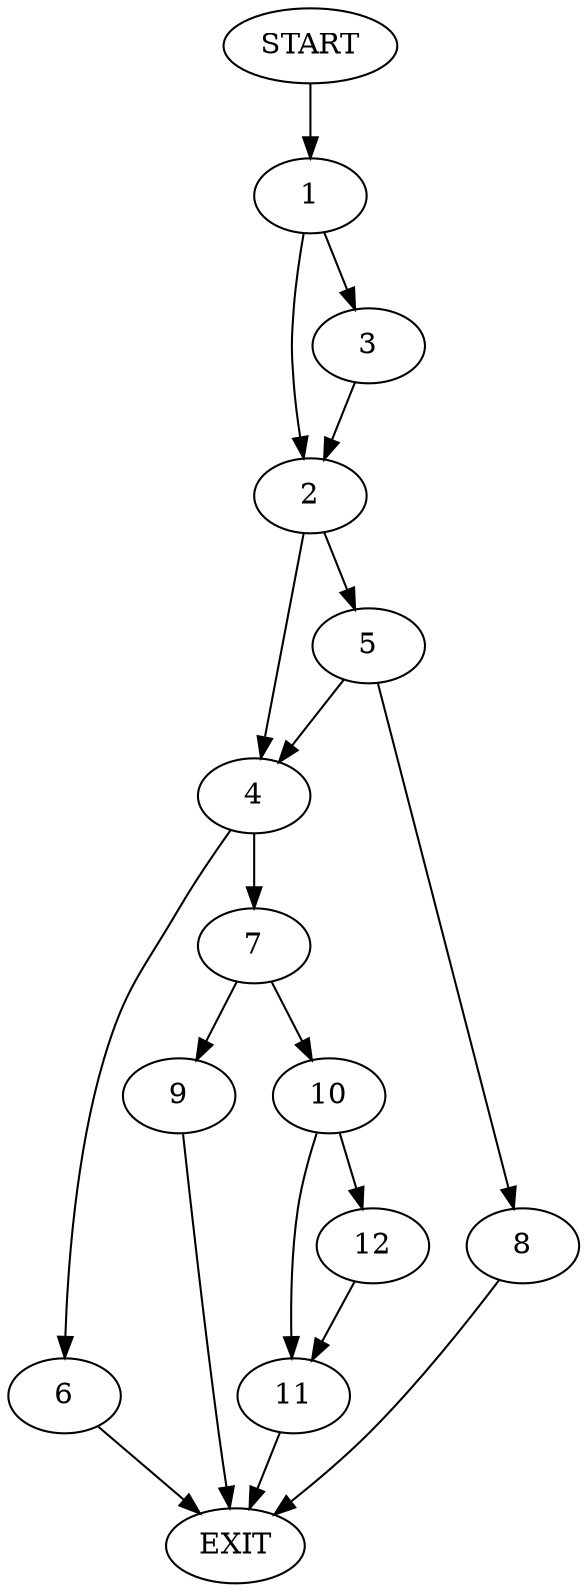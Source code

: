 digraph {
0 [label="START"]
13 [label="EXIT"]
0 -> 1
1 -> 2
1 -> 3
3 -> 2
2 -> 4
2 -> 5
4 -> 6
4 -> 7
5 -> 8
5 -> 4
8 -> 13
6 -> 13
7 -> 9
7 -> 10
9 -> 13
10 -> 11
10 -> 12
12 -> 11
11 -> 13
}
